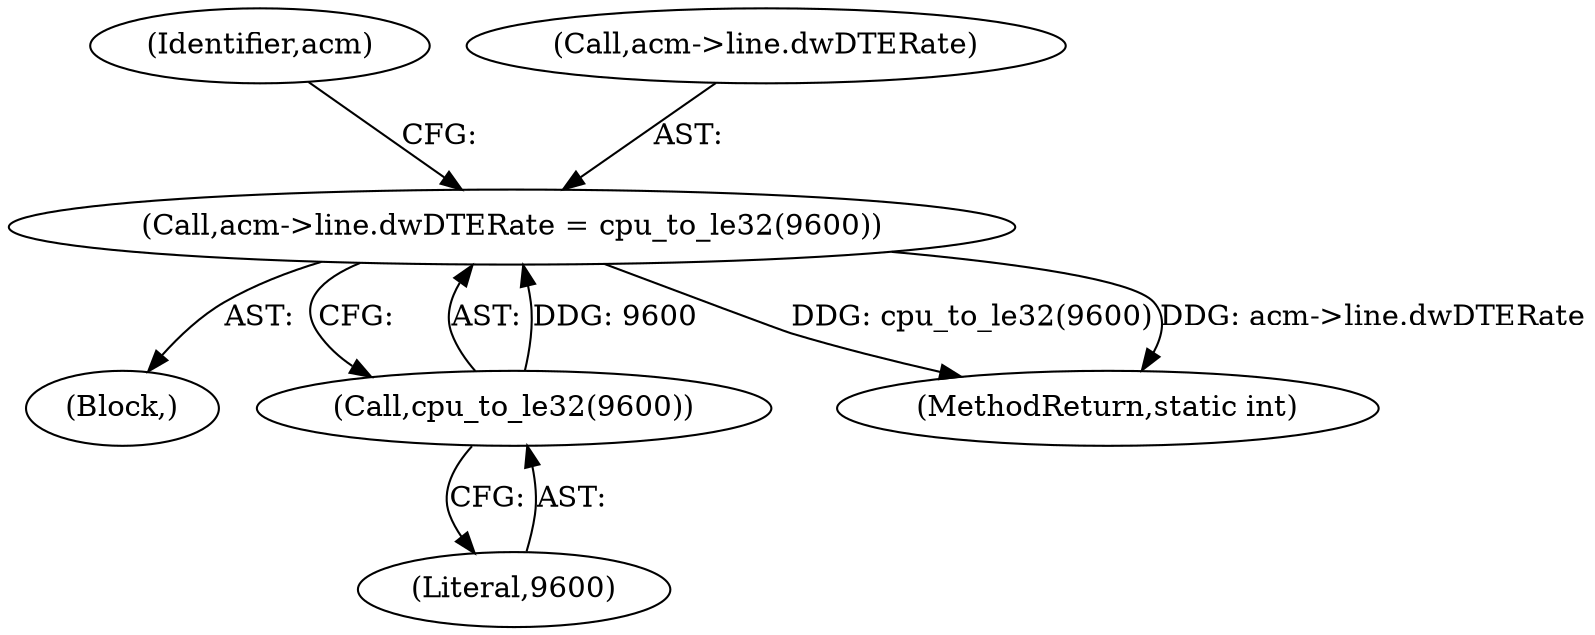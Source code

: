 digraph "0_linux_8835ba4a39cf53f705417b3b3a94eb067673f2c9@pointer" {
"1001440" [label="(Call,acm->line.dwDTERate = cpu_to_le32(9600))"];
"1001446" [label="(Call,cpu_to_le32(9600))"];
"1001451" [label="(Identifier,acm)"];
"1000122" [label="(Block,)"];
"1001447" [label="(Literal,9600)"];
"1001446" [label="(Call,cpu_to_le32(9600))"];
"1001440" [label="(Call,acm->line.dwDTERate = cpu_to_le32(9600))"];
"1001441" [label="(Call,acm->line.dwDTERate)"];
"1001615" [label="(MethodReturn,static int)"];
"1001440" -> "1000122"  [label="AST: "];
"1001440" -> "1001446"  [label="CFG: "];
"1001441" -> "1001440"  [label="AST: "];
"1001446" -> "1001440"  [label="AST: "];
"1001451" -> "1001440"  [label="CFG: "];
"1001440" -> "1001615"  [label="DDG: cpu_to_le32(9600)"];
"1001440" -> "1001615"  [label="DDG: acm->line.dwDTERate"];
"1001446" -> "1001440"  [label="DDG: 9600"];
"1001446" -> "1001447"  [label="CFG: "];
"1001447" -> "1001446"  [label="AST: "];
}
